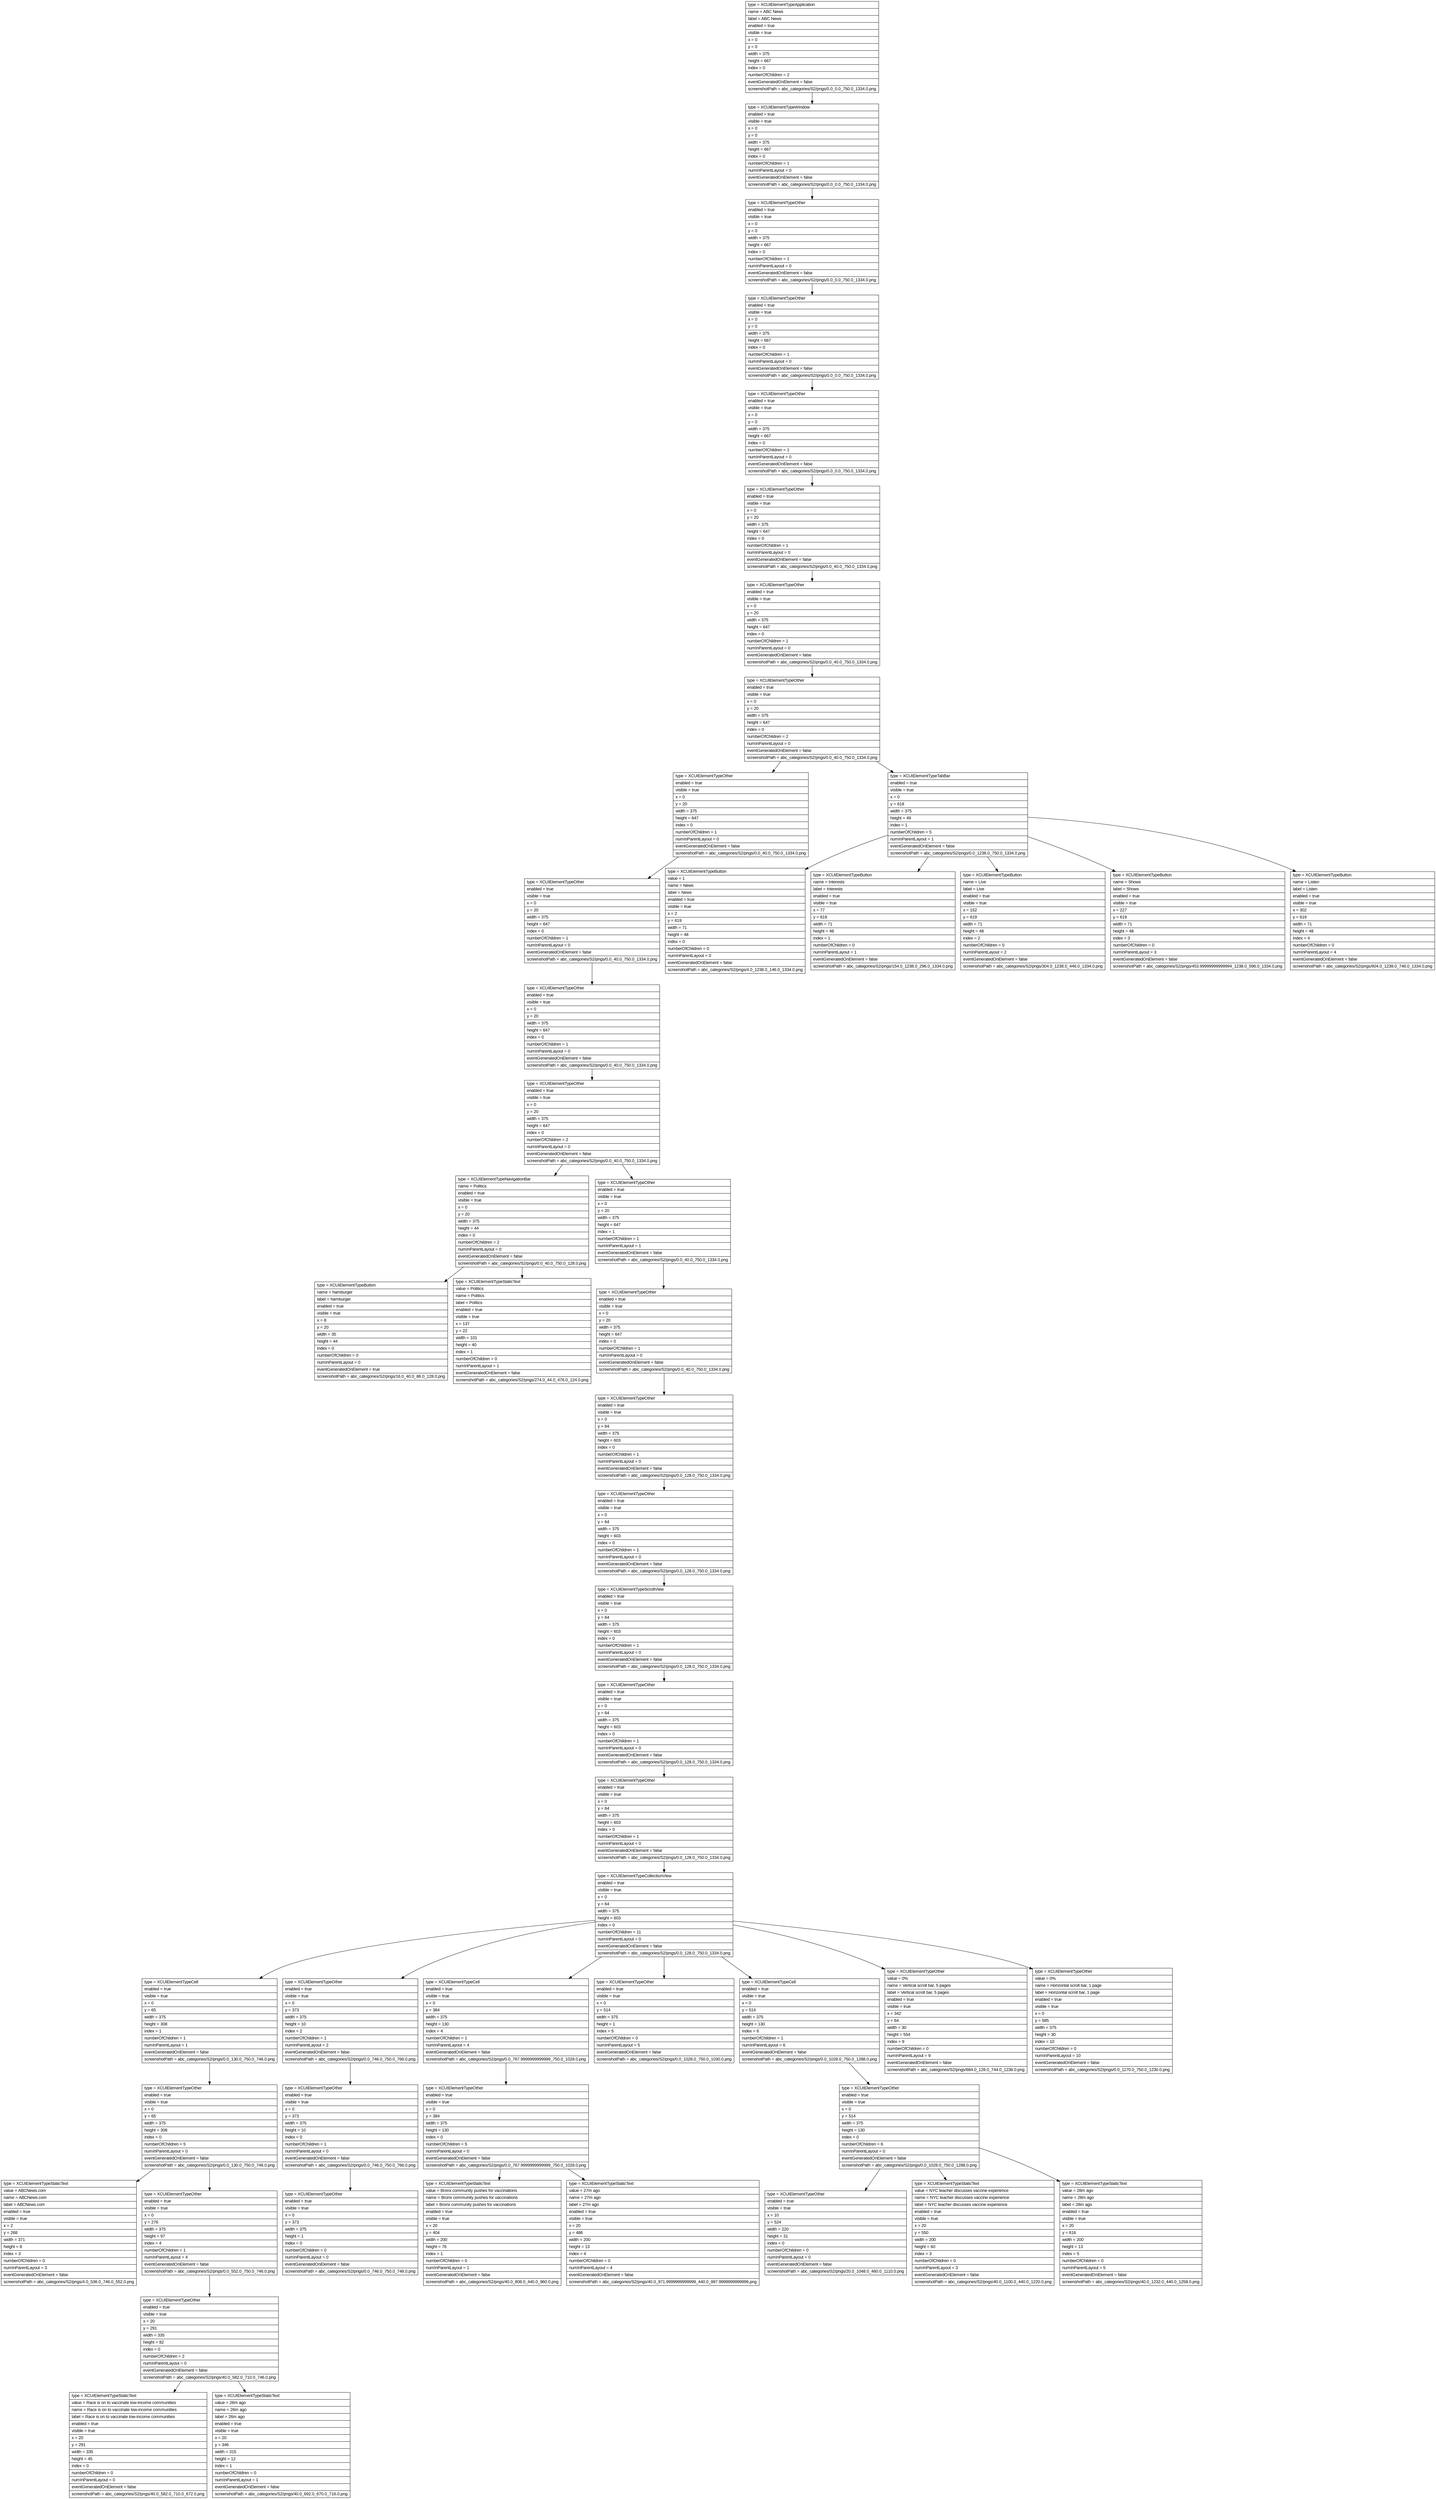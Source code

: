 digraph Layout {

	node [shape=record fontname=Arial];

	0	[label="{type = XCUIElementTypeApplication\l|name = ABC News\l|label = ABC News\l|enabled = true\l|visible = true\l|x = 0\l|y = 0\l|width = 375\l|height = 667\l|index = 0\l|numberOfChildren = 2\l|eventGeneratedOnElement = false \l|screenshotPath = abc_categories/S2/pngs/0.0_0.0_750.0_1334.0.png\l}"]
	1	[label="{type = XCUIElementTypeWindow\l|enabled = true\l|visible = true\l|x = 0\l|y = 0\l|width = 375\l|height = 667\l|index = 0\l|numberOfChildren = 1\l|numInParentLayout = 0\l|eventGeneratedOnElement = false \l|screenshotPath = abc_categories/S2/pngs/0.0_0.0_750.0_1334.0.png\l}"]
	2	[label="{type = XCUIElementTypeOther\l|enabled = true\l|visible = true\l|x = 0\l|y = 0\l|width = 375\l|height = 667\l|index = 0\l|numberOfChildren = 1\l|numInParentLayout = 0\l|eventGeneratedOnElement = false \l|screenshotPath = abc_categories/S2/pngs/0.0_0.0_750.0_1334.0.png\l}"]
	3	[label="{type = XCUIElementTypeOther\l|enabled = true\l|visible = true\l|x = 0\l|y = 0\l|width = 375\l|height = 667\l|index = 0\l|numberOfChildren = 1\l|numInParentLayout = 0\l|eventGeneratedOnElement = false \l|screenshotPath = abc_categories/S2/pngs/0.0_0.0_750.0_1334.0.png\l}"]
	4	[label="{type = XCUIElementTypeOther\l|enabled = true\l|visible = true\l|x = 0\l|y = 0\l|width = 375\l|height = 667\l|index = 0\l|numberOfChildren = 1\l|numInParentLayout = 0\l|eventGeneratedOnElement = false \l|screenshotPath = abc_categories/S2/pngs/0.0_0.0_750.0_1334.0.png\l}"]
	5	[label="{type = XCUIElementTypeOther\l|enabled = true\l|visible = true\l|x = 0\l|y = 20\l|width = 375\l|height = 647\l|index = 0\l|numberOfChildren = 1\l|numInParentLayout = 0\l|eventGeneratedOnElement = false \l|screenshotPath = abc_categories/S2/pngs/0.0_40.0_750.0_1334.0.png\l}"]
	6	[label="{type = XCUIElementTypeOther\l|enabled = true\l|visible = true\l|x = 0\l|y = 20\l|width = 375\l|height = 647\l|index = 0\l|numberOfChildren = 1\l|numInParentLayout = 0\l|eventGeneratedOnElement = false \l|screenshotPath = abc_categories/S2/pngs/0.0_40.0_750.0_1334.0.png\l}"]
	7	[label="{type = XCUIElementTypeOther\l|enabled = true\l|visible = true\l|x = 0\l|y = 20\l|width = 375\l|height = 647\l|index = 0\l|numberOfChildren = 2\l|numInParentLayout = 0\l|eventGeneratedOnElement = false \l|screenshotPath = abc_categories/S2/pngs/0.0_40.0_750.0_1334.0.png\l}"]
	8	[label="{type = XCUIElementTypeOther\l|enabled = true\l|visible = true\l|x = 0\l|y = 20\l|width = 375\l|height = 647\l|index = 0\l|numberOfChildren = 1\l|numInParentLayout = 0\l|eventGeneratedOnElement = false \l|screenshotPath = abc_categories/S2/pngs/0.0_40.0_750.0_1334.0.png\l}"]
	9	[label="{type = XCUIElementTypeTabBar\l|enabled = true\l|visible = true\l|x = 0\l|y = 618\l|width = 375\l|height = 49\l|index = 1\l|numberOfChildren = 5\l|numInParentLayout = 1\l|eventGeneratedOnElement = false \l|screenshotPath = abc_categories/S2/pngs/0.0_1236.0_750.0_1334.0.png\l}"]
	10	[label="{type = XCUIElementTypeOther\l|enabled = true\l|visible = true\l|x = 0\l|y = 20\l|width = 375\l|height = 647\l|index = 0\l|numberOfChildren = 1\l|numInParentLayout = 0\l|eventGeneratedOnElement = false \l|screenshotPath = abc_categories/S2/pngs/0.0_40.0_750.0_1334.0.png\l}"]
	11	[label="{type = XCUIElementTypeButton\l|value = 1\l|name = News\l|label = News\l|enabled = true\l|visible = true\l|x = 2\l|y = 619\l|width = 71\l|height = 48\l|index = 0\l|numberOfChildren = 0\l|numInParentLayout = 0\l|eventGeneratedOnElement = false \l|screenshotPath = abc_categories/S2/pngs/4.0_1238.0_146.0_1334.0.png\l}"]
	12	[label="{type = XCUIElementTypeButton\l|name = Interests\l|label = Interests\l|enabled = true\l|visible = true\l|x = 77\l|y = 619\l|width = 71\l|height = 48\l|index = 1\l|numberOfChildren = 0\l|numInParentLayout = 1\l|eventGeneratedOnElement = false \l|screenshotPath = abc_categories/S2/pngs/154.0_1238.0_296.0_1334.0.png\l}"]
	13	[label="{type = XCUIElementTypeButton\l|name = Live\l|label = Live\l|enabled = true\l|visible = true\l|x = 152\l|y = 619\l|width = 71\l|height = 48\l|index = 2\l|numberOfChildren = 0\l|numInParentLayout = 2\l|eventGeneratedOnElement = false \l|screenshotPath = abc_categories/S2/pngs/304.0_1238.0_446.0_1334.0.png\l}"]
	14	[label="{type = XCUIElementTypeButton\l|name = Shows\l|label = Shows\l|enabled = true\l|visible = true\l|x = 227\l|y = 619\l|width = 71\l|height = 48\l|index = 3\l|numberOfChildren = 0\l|numInParentLayout = 3\l|eventGeneratedOnElement = false \l|screenshotPath = abc_categories/S2/pngs/453.99999999999994_1238.0_596.0_1334.0.png\l}"]
	15	[label="{type = XCUIElementTypeButton\l|name = Listen\l|label = Listen\l|enabled = true\l|visible = true\l|x = 302\l|y = 619\l|width = 71\l|height = 48\l|index = 4\l|numberOfChildren = 0\l|numInParentLayout = 4\l|eventGeneratedOnElement = false \l|screenshotPath = abc_categories/S2/pngs/604.0_1238.0_746.0_1334.0.png\l}"]
	16	[label="{type = XCUIElementTypeOther\l|enabled = true\l|visible = true\l|x = 0\l|y = 20\l|width = 375\l|height = 647\l|index = 0\l|numberOfChildren = 1\l|numInParentLayout = 0\l|eventGeneratedOnElement = false \l|screenshotPath = abc_categories/S2/pngs/0.0_40.0_750.0_1334.0.png\l}"]
	17	[label="{type = XCUIElementTypeOther\l|enabled = true\l|visible = true\l|x = 0\l|y = 20\l|width = 375\l|height = 647\l|index = 0\l|numberOfChildren = 2\l|numInParentLayout = 0\l|eventGeneratedOnElement = false \l|screenshotPath = abc_categories/S2/pngs/0.0_40.0_750.0_1334.0.png\l}"]
	18	[label="{type = XCUIElementTypeNavigationBar\l|name = Politics\l|enabled = true\l|visible = true\l|x = 0\l|y = 20\l|width = 375\l|height = 44\l|index = 0\l|numberOfChildren = 2\l|numInParentLayout = 0\l|eventGeneratedOnElement = false \l|screenshotPath = abc_categories/S2/pngs/0.0_40.0_750.0_128.0.png\l}"]
	19	[label="{type = XCUIElementTypeOther\l|enabled = true\l|visible = true\l|x = 0\l|y = 20\l|width = 375\l|height = 647\l|index = 1\l|numberOfChildren = 1\l|numInParentLayout = 1\l|eventGeneratedOnElement = false \l|screenshotPath = abc_categories/S2/pngs/0.0_40.0_750.0_1334.0.png\l}"]
	20	[label="{type = XCUIElementTypeButton\l|name = hamburger\l|label = hamburger\l|enabled = true\l|visible = true\l|x = 8\l|y = 20\l|width = 35\l|height = 44\l|index = 0\l|numberOfChildren = 0\l|numInParentLayout = 0\l|eventGeneratedOnElement = true \l|screenshotPath = abc_categories/S2/pngs/16.0_40.0_86.0_128.0.png\l}"]
	21	[label="{type = XCUIElementTypeStaticText\l|value = Politics\l|name = Politics\l|label = Politics\l|enabled = true\l|visible = true\l|x = 137\l|y = 22\l|width = 101\l|height = 40\l|index = 1\l|numberOfChildren = 0\l|numInParentLayout = 1\l|eventGeneratedOnElement = false \l|screenshotPath = abc_categories/S2/pngs/274.0_44.0_476.0_124.0.png\l}"]
	22	[label="{type = XCUIElementTypeOther\l|enabled = true\l|visible = true\l|x = 0\l|y = 20\l|width = 375\l|height = 647\l|index = 0\l|numberOfChildren = 1\l|numInParentLayout = 0\l|eventGeneratedOnElement = false \l|screenshotPath = abc_categories/S2/pngs/0.0_40.0_750.0_1334.0.png\l}"]
	23	[label="{type = XCUIElementTypeOther\l|enabled = true\l|visible = true\l|x = 0\l|y = 64\l|width = 375\l|height = 603\l|index = 0\l|numberOfChildren = 1\l|numInParentLayout = 0\l|eventGeneratedOnElement = false \l|screenshotPath = abc_categories/S2/pngs/0.0_128.0_750.0_1334.0.png\l}"]
	24	[label="{type = XCUIElementTypeOther\l|enabled = true\l|visible = true\l|x = 0\l|y = 64\l|width = 375\l|height = 603\l|index = 0\l|numberOfChildren = 1\l|numInParentLayout = 0\l|eventGeneratedOnElement = false \l|screenshotPath = abc_categories/S2/pngs/0.0_128.0_750.0_1334.0.png\l}"]
	25	[label="{type = XCUIElementTypeScrollView\l|enabled = true\l|visible = true\l|x = 0\l|y = 64\l|width = 375\l|height = 603\l|index = 0\l|numberOfChildren = 1\l|numInParentLayout = 0\l|eventGeneratedOnElement = false \l|screenshotPath = abc_categories/S2/pngs/0.0_128.0_750.0_1334.0.png\l}"]
	26	[label="{type = XCUIElementTypeOther\l|enabled = true\l|visible = true\l|x = 0\l|y = 64\l|width = 375\l|height = 603\l|index = 0\l|numberOfChildren = 1\l|numInParentLayout = 0\l|eventGeneratedOnElement = false \l|screenshotPath = abc_categories/S2/pngs/0.0_128.0_750.0_1334.0.png\l}"]
	27	[label="{type = XCUIElementTypeOther\l|enabled = true\l|visible = true\l|x = 0\l|y = 64\l|width = 375\l|height = 603\l|index = 0\l|numberOfChildren = 1\l|numInParentLayout = 0\l|eventGeneratedOnElement = false \l|screenshotPath = abc_categories/S2/pngs/0.0_128.0_750.0_1334.0.png\l}"]
	28	[label="{type = XCUIElementTypeCollectionView\l|enabled = true\l|visible = true\l|x = 0\l|y = 64\l|width = 375\l|height = 603\l|index = 0\l|numberOfChildren = 11\l|numInParentLayout = 0\l|eventGeneratedOnElement = false \l|screenshotPath = abc_categories/S2/pngs/0.0_128.0_750.0_1334.0.png\l}"]
	29	[label="{type = XCUIElementTypeCell\l|enabled = true\l|visible = true\l|x = 0\l|y = 65\l|width = 375\l|height = 308\l|index = 1\l|numberOfChildren = 1\l|numInParentLayout = 1\l|eventGeneratedOnElement = false \l|screenshotPath = abc_categories/S2/pngs/0.0_130.0_750.0_746.0.png\l}"]
	30	[label="{type = XCUIElementTypeOther\l|enabled = true\l|visible = true\l|x = 0\l|y = 373\l|width = 375\l|height = 10\l|index = 2\l|numberOfChildren = 1\l|numInParentLayout = 2\l|eventGeneratedOnElement = false \l|screenshotPath = abc_categories/S2/pngs/0.0_746.0_750.0_766.0.png\l}"]
	31	[label="{type = XCUIElementTypeCell\l|enabled = true\l|visible = true\l|x = 0\l|y = 384\l|width = 375\l|height = 130\l|index = 4\l|numberOfChildren = 1\l|numInParentLayout = 4\l|eventGeneratedOnElement = false \l|screenshotPath = abc_categories/S2/pngs/0.0_767.9999999999999_750.0_1028.0.png\l}"]
	32	[label="{type = XCUIElementTypeOther\l|enabled = true\l|visible = true\l|x = 0\l|y = 514\l|width = 375\l|height = 1\l|index = 5\l|numberOfChildren = 0\l|numInParentLayout = 5\l|eventGeneratedOnElement = false \l|screenshotPath = abc_categories/S2/pngs/0.0_1028.0_750.0_1030.0.png\l}"]
	33	[label="{type = XCUIElementTypeCell\l|enabled = true\l|visible = true\l|x = 0\l|y = 514\l|width = 375\l|height = 130\l|index = 6\l|numberOfChildren = 1\l|numInParentLayout = 6\l|eventGeneratedOnElement = false \l|screenshotPath = abc_categories/S2/pngs/0.0_1028.0_750.0_1288.0.png\l}"]
	34	[label="{type = XCUIElementTypeOther\l|value = 0%\l|name = Vertical scroll bar, 5 pages\l|label = Vertical scroll bar, 5 pages\l|enabled = true\l|visible = true\l|x = 342\l|y = 64\l|width = 30\l|height = 554\l|index = 9\l|numberOfChildren = 0\l|numInParentLayout = 9\l|eventGeneratedOnElement = false \l|screenshotPath = abc_categories/S2/pngs/684.0_128.0_744.0_1236.0.png\l}"]
	35	[label="{type = XCUIElementTypeOther\l|value = 0%\l|name = Horizontal scroll bar, 1 page\l|label = Horizontal scroll bar, 1 page\l|enabled = true\l|visible = true\l|x = 0\l|y = 585\l|width = 375\l|height = 30\l|index = 10\l|numberOfChildren = 0\l|numInParentLayout = 10\l|eventGeneratedOnElement = false \l|screenshotPath = abc_categories/S2/pngs/0.0_1170.0_750.0_1230.0.png\l}"]
	36	[label="{type = XCUIElementTypeOther\l|enabled = true\l|visible = true\l|x = 0\l|y = 65\l|width = 375\l|height = 308\l|index = 0\l|numberOfChildren = 5\l|numInParentLayout = 0\l|eventGeneratedOnElement = false \l|screenshotPath = abc_categories/S2/pngs/0.0_130.0_750.0_746.0.png\l}"]
	37	[label="{type = XCUIElementTypeOther\l|enabled = true\l|visible = true\l|x = 0\l|y = 373\l|width = 375\l|height = 10\l|index = 0\l|numberOfChildren = 1\l|numInParentLayout = 0\l|eventGeneratedOnElement = false \l|screenshotPath = abc_categories/S2/pngs/0.0_746.0_750.0_766.0.png\l}"]
	38	[label="{type = XCUIElementTypeOther\l|enabled = true\l|visible = true\l|x = 0\l|y = 384\l|width = 375\l|height = 130\l|index = 0\l|numberOfChildren = 5\l|numInParentLayout = 0\l|eventGeneratedOnElement = false \l|screenshotPath = abc_categories/S2/pngs/0.0_767.9999999999999_750.0_1028.0.png\l}"]
	39	[label="{type = XCUIElementTypeOther\l|enabled = true\l|visible = true\l|x = 0\l|y = 514\l|width = 375\l|height = 130\l|index = 0\l|numberOfChildren = 6\l|numInParentLayout = 0\l|eventGeneratedOnElement = false \l|screenshotPath = abc_categories/S2/pngs/0.0_1028.0_750.0_1288.0.png\l}"]
	40	[label="{type = XCUIElementTypeStaticText\l|value = ABCNews.com\l|name = ABCNews.com\l|label = ABCNews.com\l|enabled = true\l|visible = true\l|x = 2\l|y = 268\l|width = 371\l|height = 8\l|index = 3\l|numberOfChildren = 0\l|numInParentLayout = 3\l|eventGeneratedOnElement = false \l|screenshotPath = abc_categories/S2/pngs/4.0_536.0_746.0_552.0.png\l}"]
	41	[label="{type = XCUIElementTypeOther\l|enabled = true\l|visible = true\l|x = 0\l|y = 276\l|width = 375\l|height = 97\l|index = 4\l|numberOfChildren = 1\l|numInParentLayout = 4\l|eventGeneratedOnElement = false \l|screenshotPath = abc_categories/S2/pngs/0.0_552.0_750.0_746.0.png\l}"]
	42	[label="{type = XCUIElementTypeOther\l|enabled = true\l|visible = true\l|x = 0\l|y = 373\l|width = 375\l|height = 1\l|index = 0\l|numberOfChildren = 0\l|numInParentLayout = 0\l|eventGeneratedOnElement = false \l|screenshotPath = abc_categories/S2/pngs/0.0_746.0_750.0_748.0.png\l}"]
	43	[label="{type = XCUIElementTypeStaticText\l|value = Bronx community pushes for vaccinations \l|name = Bronx community pushes for vaccinations \l|label = Bronx community pushes for vaccinations \l|enabled = true\l|visible = true\l|x = 20\l|y = 404\l|width = 200\l|height = 76\l|index = 1\l|numberOfChildren = 0\l|numInParentLayout = 1\l|eventGeneratedOnElement = false \l|screenshotPath = abc_categories/S2/pngs/40.0_808.0_440.0_960.0.png\l}"]
	44	[label="{type = XCUIElementTypeStaticText\l|value = 27m ago\l|name = 27m ago\l|label = 27m ago\l|enabled = true\l|visible = true\l|x = 20\l|y = 486\l|width = 200\l|height = 13\l|index = 4\l|numberOfChildren = 0\l|numInParentLayout = 4\l|eventGeneratedOnElement = false \l|screenshotPath = abc_categories/S2/pngs/40.0_971.9999999999999_440.0_997.9999999999999.png\l}"]
	45	[label="{type = XCUIElementTypeOther\l|enabled = true\l|visible = true\l|x = 10\l|y = 524\l|width = 220\l|height = 31\l|index = 0\l|numberOfChildren = 0\l|numInParentLayout = 0\l|eventGeneratedOnElement = false \l|screenshotPath = abc_categories/S2/pngs/20.0_1048.0_460.0_1110.0.png\l}"]
	46	[label="{type = XCUIElementTypeStaticText\l|value = NYC teacher discusses vaccine experience\l|name = NYC teacher discusses vaccine experience\l|label = NYC teacher discusses vaccine experience\l|enabled = true\l|visible = true\l|x = 20\l|y = 550\l|width = 200\l|height = 60\l|index = 3\l|numberOfChildren = 0\l|numInParentLayout = 3\l|eventGeneratedOnElement = false \l|screenshotPath = abc_categories/S2/pngs/40.0_1100.0_440.0_1220.0.png\l}"]
	47	[label="{type = XCUIElementTypeStaticText\l|value = 28m ago\l|name = 28m ago\l|label = 28m ago\l|enabled = true\l|visible = true\l|x = 20\l|y = 616\l|width = 200\l|height = 13\l|index = 5\l|numberOfChildren = 0\l|numInParentLayout = 5\l|eventGeneratedOnElement = false \l|screenshotPath = abc_categories/S2/pngs/40.0_1232.0_440.0_1258.0.png\l}"]
	48	[label="{type = XCUIElementTypeOther\l|enabled = true\l|visible = true\l|x = 20\l|y = 291\l|width = 335\l|height = 82\l|index = 0\l|numberOfChildren = 2\l|numInParentLayout = 0\l|eventGeneratedOnElement = false \l|screenshotPath = abc_categories/S2/pngs/40.0_582.0_710.0_746.0.png\l}"]
	49	[label="{type = XCUIElementTypeStaticText\l|value = Race is on to vaccinate low-income communities\l|name = Race is on to vaccinate low-income communities\l|label = Race is on to vaccinate low-income communities\l|enabled = true\l|visible = true\l|x = 20\l|y = 291\l|width = 335\l|height = 45\l|index = 0\l|numberOfChildren = 0\l|numInParentLayout = 0\l|eventGeneratedOnElement = false \l|screenshotPath = abc_categories/S2/pngs/40.0_582.0_710.0_672.0.png\l}"]
	50	[label="{type = XCUIElementTypeStaticText\l|value = 26m ago\l|name = 26m ago\l|label = 26m ago\l|enabled = true\l|visible = true\l|x = 20\l|y = 346\l|width = 315\l|height = 12\l|index = 1\l|numberOfChildren = 0\l|numInParentLayout = 1\l|eventGeneratedOnElement = false \l|screenshotPath = abc_categories/S2/pngs/40.0_692.0_670.0_716.0.png\l}"]


	0 -> 1
	1 -> 2
	2 -> 3
	3 -> 4
	4 -> 5
	5 -> 6
	6 -> 7
	7 -> 8
	7 -> 9
	8 -> 10
	9 -> 11
	9 -> 12
	9 -> 13
	9 -> 14
	9 -> 15
	10 -> 16
	16 -> 17
	17 -> 18
	17 -> 19
	18 -> 20
	18 -> 21
	19 -> 22
	22 -> 23
	23 -> 24
	24 -> 25
	25 -> 26
	26 -> 27
	27 -> 28
	28 -> 29
	28 -> 30
	28 -> 31
	28 -> 32
	28 -> 33
	28 -> 34
	28 -> 35
	29 -> 36
	30 -> 37
	31 -> 38
	33 -> 39
	36 -> 40
	36 -> 41
	37 -> 42
	38 -> 43
	38 -> 44
	39 -> 45
	39 -> 46
	39 -> 47
	41 -> 48
	48 -> 49
	48 -> 50


}